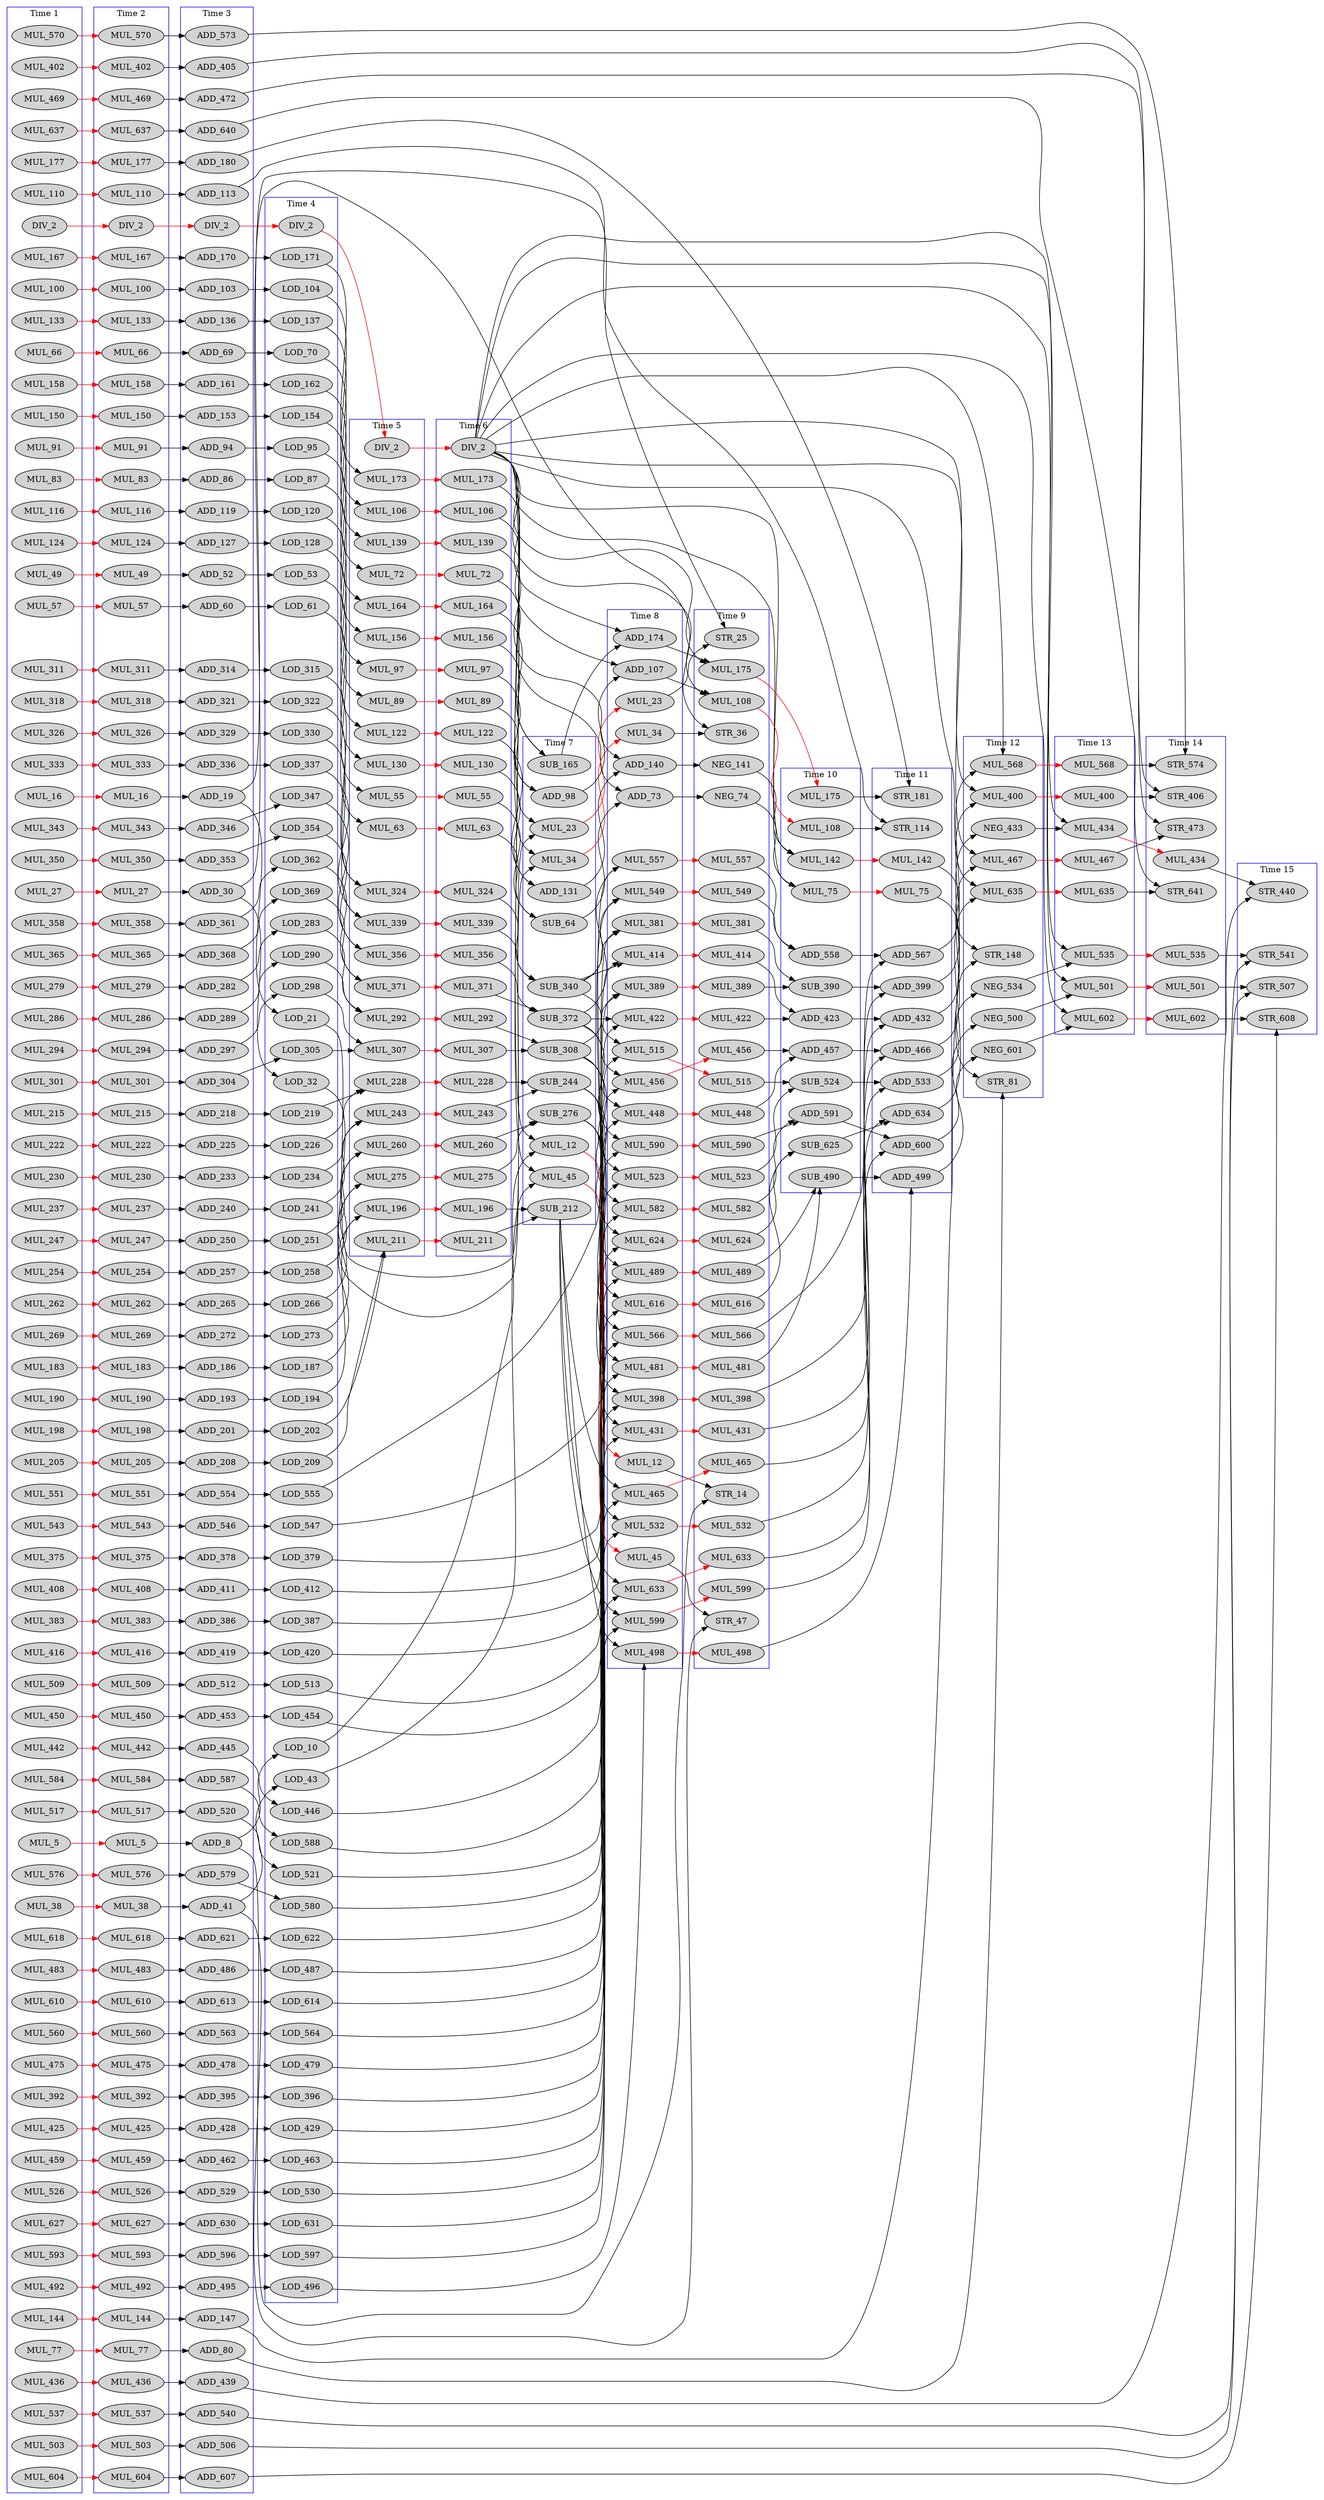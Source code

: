digraph invert_matrix_general_dfg__3 {
  rankdir = LR;
  newrank="true"
  subgraph cluster_1 {
    rank=same;
    node [style=filled];
    label = "Time 1";
    color = blue;
    pseudo_1 [style=invis];
    DIV_2_0 [label=DIV_2]
    MUL_5_0 [label=MUL_5]
    MUL_16_0 [label=MUL_16]
    MUL_27_0 [label=MUL_27]
    MUL_38_0 [label=MUL_38]
    MUL_49_0 [label=MUL_49]
    MUL_57_0 [label=MUL_57]
    MUL_66_0 [label=MUL_66]
    MUL_77_0 [label=MUL_77]
    MUL_83_0 [label=MUL_83]
    MUL_91_0 [label=MUL_91]
    MUL_100_0 [label=MUL_100]
    MUL_110_0 [label=MUL_110]
    MUL_116_0 [label=MUL_116]
    MUL_124_0 [label=MUL_124]
    MUL_133_0 [label=MUL_133]
    MUL_144_0 [label=MUL_144]
    MUL_150_0 [label=MUL_150]
    MUL_158_0 [label=MUL_158]
    MUL_167_0 [label=MUL_167]
    MUL_177_0 [label=MUL_177]
    MUL_183_0 [label=MUL_183]
    MUL_190_0 [label=MUL_190]
    MUL_198_0 [label=MUL_198]
    MUL_205_0 [label=MUL_205]
    MUL_215_0 [label=MUL_215]
    MUL_222_0 [label=MUL_222]
    MUL_230_0 [label=MUL_230]
    MUL_237_0 [label=MUL_237]
    MUL_247_0 [label=MUL_247]
    MUL_254_0 [label=MUL_254]
    MUL_262_0 [label=MUL_262]
    MUL_269_0 [label=MUL_269]
    MUL_279_0 [label=MUL_279]
    MUL_286_0 [label=MUL_286]
    MUL_294_0 [label=MUL_294]
    MUL_301_0 [label=MUL_301]
    MUL_311_0 [label=MUL_311]
    MUL_318_0 [label=MUL_318]
    MUL_326_0 [label=MUL_326]
    MUL_333_0 [label=MUL_333]
    MUL_343_0 [label=MUL_343]
    MUL_350_0 [label=MUL_350]
    MUL_358_0 [label=MUL_358]
    MUL_365_0 [label=MUL_365]
    MUL_375_0 [label=MUL_375]
    MUL_383_0 [label=MUL_383]
    MUL_392_0 [label=MUL_392]
    MUL_402_0 [label=MUL_402]
    MUL_408_0 [label=MUL_408]
    MUL_416_0 [label=MUL_416]
    MUL_425_0 [label=MUL_425]
    MUL_436_0 [label=MUL_436]
    MUL_442_0 [label=MUL_442]
    MUL_450_0 [label=MUL_450]
    MUL_459_0 [label=MUL_459]
    MUL_469_0 [label=MUL_469]
    MUL_475_0 [label=MUL_475]
    MUL_483_0 [label=MUL_483]
    MUL_492_0 [label=MUL_492]
    MUL_503_0 [label=MUL_503]
    MUL_509_0 [label=MUL_509]
    MUL_517_0 [label=MUL_517]
    MUL_526_0 [label=MUL_526]
    MUL_537_0 [label=MUL_537]
    MUL_543_0 [label=MUL_543]
    MUL_551_0 [label=MUL_551]
    MUL_560_0 [label=MUL_560]
    MUL_570_0 [label=MUL_570]
    MUL_576_0 [label=MUL_576]
    MUL_584_0 [label=MUL_584]
    MUL_593_0 [label=MUL_593]
    MUL_604_0 [label=MUL_604]
    MUL_610_0 [label=MUL_610]
    MUL_618_0 [label=MUL_618]
    MUL_627_0 [label=MUL_627]
    MUL_637_0 [label=MUL_637]
  }
  subgraph cluster_2 {
    rank=same;
    node [style=filled];
    label = "Time 2";
    color = blue;
    pseudo_2 [style=invis];
    DIV_2_1 [label=DIV_2]
    MUL_5_1 [label=MUL_5]
    MUL_16_1 [label=MUL_16]
    MUL_27_1 [label=MUL_27]
    MUL_38_1 [label=MUL_38]
    MUL_49_1 [label=MUL_49]
    MUL_57_1 [label=MUL_57]
    MUL_66_1 [label=MUL_66]
    MUL_77_1 [label=MUL_77]
    MUL_83_1 [label=MUL_83]
    MUL_91_1 [label=MUL_91]
    MUL_100_1 [label=MUL_100]
    MUL_110_1 [label=MUL_110]
    MUL_116_1 [label=MUL_116]
    MUL_124_1 [label=MUL_124]
    MUL_133_1 [label=MUL_133]
    MUL_144_1 [label=MUL_144]
    MUL_150_1 [label=MUL_150]
    MUL_158_1 [label=MUL_158]
    MUL_167_1 [label=MUL_167]
    MUL_177_1 [label=MUL_177]
    MUL_183_1 [label=MUL_183]
    MUL_190_1 [label=MUL_190]
    MUL_198_1 [label=MUL_198]
    MUL_205_1 [label=MUL_205]
    MUL_215_1 [label=MUL_215]
    MUL_222_1 [label=MUL_222]
    MUL_230_1 [label=MUL_230]
    MUL_237_1 [label=MUL_237]
    MUL_247_1 [label=MUL_247]
    MUL_254_1 [label=MUL_254]
    MUL_262_1 [label=MUL_262]
    MUL_269_1 [label=MUL_269]
    MUL_279_1 [label=MUL_279]
    MUL_286_1 [label=MUL_286]
    MUL_294_1 [label=MUL_294]
    MUL_301_1 [label=MUL_301]
    MUL_311_1 [label=MUL_311]
    MUL_318_1 [label=MUL_318]
    MUL_326_1 [label=MUL_326]
    MUL_333_1 [label=MUL_333]
    MUL_343_1 [label=MUL_343]
    MUL_350_1 [label=MUL_350]
    MUL_358_1 [label=MUL_358]
    MUL_365_1 [label=MUL_365]
    MUL_375_1 [label=MUL_375]
    MUL_383_1 [label=MUL_383]
    MUL_392_1 [label=MUL_392]
    MUL_402_1 [label=MUL_402]
    MUL_408_1 [label=MUL_408]
    MUL_416_1 [label=MUL_416]
    MUL_425_1 [label=MUL_425]
    MUL_436_1 [label=MUL_436]
    MUL_442_1 [label=MUL_442]
    MUL_450_1 [label=MUL_450]
    MUL_459_1 [label=MUL_459]
    MUL_469_1 [label=MUL_469]
    MUL_475_1 [label=MUL_475]
    MUL_483_1 [label=MUL_483]
    MUL_492_1 [label=MUL_492]
    MUL_503_1 [label=MUL_503]
    MUL_509_1 [label=MUL_509]
    MUL_517_1 [label=MUL_517]
    MUL_526_1 [label=MUL_526]
    MUL_537_1 [label=MUL_537]
    MUL_543_1 [label=MUL_543]
    MUL_551_1 [label=MUL_551]
    MUL_560_1 [label=MUL_560]
    MUL_570_1 [label=MUL_570]
    MUL_576_1 [label=MUL_576]
    MUL_584_1 [label=MUL_584]
    MUL_593_1 [label=MUL_593]
    MUL_604_1 [label=MUL_604]
    MUL_610_1 [label=MUL_610]
    MUL_618_1 [label=MUL_618]
    MUL_627_1 [label=MUL_627]
    MUL_637_1 [label=MUL_637]
  }
  subgraph cluster_3 {
    rank=same;
    node [style=filled];
    label = "Time 3";
    color = blue;
    pseudo_3 [style=invis];
    DIV_2_2 [label=DIV_2]
    ADD_8
    ADD_19
    ADD_30
    ADD_41
    ADD_52
    ADD_60
    ADD_69
    ADD_80
    ADD_86
    ADD_94
    ADD_103
    ADD_113
    ADD_119
    ADD_127
    ADD_136
    ADD_147
    ADD_153
    ADD_161
    ADD_170
    ADD_180
    ADD_186
    ADD_193
    ADD_201
    ADD_208
    ADD_218
    ADD_225
    ADD_233
    ADD_240
    ADD_250
    ADD_257
    ADD_265
    ADD_272
    ADD_282
    ADD_289
    ADD_297
    ADD_304
    ADD_314
    ADD_321
    ADD_329
    ADD_336
    ADD_346
    ADD_353
    ADD_361
    ADD_368
    ADD_378
    ADD_386
    ADD_395
    ADD_405
    ADD_411
    ADD_419
    ADD_428
    ADD_439
    ADD_445
    ADD_453
    ADD_462
    ADD_472
    ADD_478
    ADD_486
    ADD_495
    ADD_506
    ADD_512
    ADD_520
    ADD_529
    ADD_540
    ADD_546
    ADD_554
    ADD_563
    ADD_573
    ADD_579
    ADD_587
    ADD_596
    ADD_607
    ADD_613
    ADD_621
    ADD_630
    ADD_640
  }
  subgraph cluster_4 {
    rank=same;
    node [style=filled];
    label = "Time 4";
    color = blue;
    pseudo_4 [style=invis];
    DIV_2_3 [label=DIV_2]
    LOD_10
    LOD_21
    LOD_32
    LOD_43
    LOD_53
    LOD_61
    LOD_70
    LOD_87
    LOD_95
    LOD_104
    LOD_120
    LOD_128
    LOD_137
    LOD_154
    LOD_162
    LOD_171
    LOD_187
    LOD_194
    LOD_202
    LOD_209
    LOD_219
    LOD_226
    LOD_234
    LOD_241
    LOD_251
    LOD_258
    LOD_266
    LOD_273
    LOD_283
    LOD_290
    LOD_298
    LOD_305
    LOD_315
    LOD_322
    LOD_330
    LOD_337
    LOD_347
    LOD_354
    LOD_362
    LOD_369
    LOD_379
    LOD_387
    LOD_396
    LOD_412
    LOD_420
    LOD_429
    LOD_446
    LOD_454
    LOD_463
    LOD_479
    LOD_487
    LOD_496
    LOD_513
    LOD_521
    LOD_530
    LOD_547
    LOD_555
    LOD_564
    LOD_580
    LOD_588
    LOD_597
    LOD_614
    LOD_622
    LOD_631
  }
  subgraph cluster_5 {
    rank=same;
    node [style=filled];
    label = "Time 5";
    color = blue;
    pseudo_5 [style=invis];
    DIV_2_4 [label=DIV_2]
    MUL_55_0 [label=MUL_55]
    MUL_63_0 [label=MUL_63]
    MUL_72_0 [label=MUL_72]
    MUL_89_0 [label=MUL_89]
    MUL_97_0 [label=MUL_97]
    MUL_106_0 [label=MUL_106]
    MUL_122_0 [label=MUL_122]
    MUL_130_0 [label=MUL_130]
    MUL_139_0 [label=MUL_139]
    MUL_156_0 [label=MUL_156]
    MUL_164_0 [label=MUL_164]
    MUL_173_0 [label=MUL_173]
    MUL_196_0 [label=MUL_196]
    MUL_211_0 [label=MUL_211]
    MUL_228_0 [label=MUL_228]
    MUL_243_0 [label=MUL_243]
    MUL_260_0 [label=MUL_260]
    MUL_275_0 [label=MUL_275]
    MUL_292_0 [label=MUL_292]
    MUL_307_0 [label=MUL_307]
    MUL_324_0 [label=MUL_324]
    MUL_339_0 [label=MUL_339]
    MUL_356_0 [label=MUL_356]
    MUL_371_0 [label=MUL_371]
  }
  subgraph cluster_6 {
    rank=same;
    node [style=filled];
    label = "Time 6";
    color = blue;
    pseudo_6 [style=invis];
    DIV_2_5 [label=DIV_2]
    MUL_55_1 [label=MUL_55]
    MUL_63_1 [label=MUL_63]
    MUL_72_1 [label=MUL_72]
    MUL_89_1 [label=MUL_89]
    MUL_97_1 [label=MUL_97]
    MUL_106_1 [label=MUL_106]
    MUL_122_1 [label=MUL_122]
    MUL_130_1 [label=MUL_130]
    MUL_139_1 [label=MUL_139]
    MUL_156_1 [label=MUL_156]
    MUL_164_1 [label=MUL_164]
    MUL_173_1 [label=MUL_173]
    MUL_196_1 [label=MUL_196]
    MUL_211_1 [label=MUL_211]
    MUL_228_1 [label=MUL_228]
    MUL_243_1 [label=MUL_243]
    MUL_260_1 [label=MUL_260]
    MUL_275_1 [label=MUL_275]
    MUL_292_1 [label=MUL_292]
    MUL_307_1 [label=MUL_307]
    MUL_324_1 [label=MUL_324]
    MUL_339_1 [label=MUL_339]
    MUL_356_1 [label=MUL_356]
    MUL_371_1 [label=MUL_371]
  }
  subgraph cluster_7 {
    rank=same;
    node [style=filled];
    label = "Time 7";
    color = blue;
    pseudo_7 [style=invis];
    MUL_12_0 [label=MUL_12]
    MUL_23_0 [label=MUL_23]
    MUL_34_0 [label=MUL_34]
    MUL_45_0 [label=MUL_45]
    SUB_64
    ADD_98
    ADD_131
    SUB_165
    SUB_212
    SUB_244
    SUB_276
    SUB_308
    SUB_340
    SUB_372
  }
  subgraph cluster_8 {
    rank=same;
    node [style=filled];
    label = "Time 8";
    color = blue;
    pseudo_8 [style=invis];
    MUL_12_1 [label=MUL_12]
    MUL_23_1 [label=MUL_23]
    MUL_34_1 [label=MUL_34]
    MUL_45_1 [label=MUL_45]
    ADD_73
    ADD_107
    ADD_140
    ADD_174
    MUL_381_0 [label=MUL_381]
    MUL_389_0 [label=MUL_389]
    MUL_398_0 [label=MUL_398]
    MUL_414_0 [label=MUL_414]
    MUL_422_0 [label=MUL_422]
    MUL_431_0 [label=MUL_431]
    MUL_448_0 [label=MUL_448]
    MUL_456_0 [label=MUL_456]
    MUL_465_0 [label=MUL_465]
    MUL_481_0 [label=MUL_481]
    MUL_489_0 [label=MUL_489]
    MUL_498_0 [label=MUL_498]
    MUL_515_0 [label=MUL_515]
    MUL_523_0 [label=MUL_523]
    MUL_532_0 [label=MUL_532]
    MUL_549_0 [label=MUL_549]
    MUL_557_0 [label=MUL_557]
    MUL_566_0 [label=MUL_566]
    MUL_582_0 [label=MUL_582]
    MUL_590_0 [label=MUL_590]
    MUL_599_0 [label=MUL_599]
    MUL_616_0 [label=MUL_616]
    MUL_624_0 [label=MUL_624]
    MUL_633_0 [label=MUL_633]
  }
  subgraph cluster_9 {
    rank=same;
    node [style=filled];
    label = "Time 9";
    color = blue;
    pseudo_9 [style=invis];
    STR_14
    STR_25
    STR_36
    STR_47
    NEG_74
    MUL_108_0 [label=MUL_108]
    NEG_141
    MUL_175_0 [label=MUL_175]
    MUL_381_1 [label=MUL_381]
    MUL_389_1 [label=MUL_389]
    MUL_398_1 [label=MUL_398]
    MUL_414_1 [label=MUL_414]
    MUL_422_1 [label=MUL_422]
    MUL_431_1 [label=MUL_431]
    MUL_448_1 [label=MUL_448]
    MUL_456_1 [label=MUL_456]
    MUL_465_1 [label=MUL_465]
    MUL_481_1 [label=MUL_481]
    MUL_489_1 [label=MUL_489]
    MUL_498_1 [label=MUL_498]
    MUL_515_1 [label=MUL_515]
    MUL_523_1 [label=MUL_523]
    MUL_532_1 [label=MUL_532]
    MUL_549_1 [label=MUL_549]
    MUL_557_1 [label=MUL_557]
    MUL_566_1 [label=MUL_566]
    MUL_582_1 [label=MUL_582]
    MUL_590_1 [label=MUL_590]
    MUL_599_1 [label=MUL_599]
    MUL_616_1 [label=MUL_616]
    MUL_624_1 [label=MUL_624]
    MUL_633_1 [label=MUL_633]
  }
  subgraph cluster_10 {
    rank=same;
    node [style=filled];
    label = "Time 10";
    color = blue;
    pseudo_10 [style=invis];
    MUL_75_0 [label=MUL_75]
    MUL_108_1 [label=MUL_108]
    MUL_142_0 [label=MUL_142]
    MUL_175_1 [label=MUL_175]
    SUB_390
    ADD_423
    ADD_457
    SUB_490
    SUB_524
    ADD_558
    ADD_591
    SUB_625
  }
  subgraph cluster_11 {
    rank=same;
    node [style=filled];
    label = "Time 11";
    color = blue;
    pseudo_11 [style=invis];
    MUL_75_1 [label=MUL_75]
    STR_114
    MUL_142_1 [label=MUL_142]
    STR_181
    ADD_399
    ADD_432
    ADD_466
    ADD_499
    ADD_533
    ADD_567
    ADD_600
    ADD_634
  }
  subgraph cluster_12 {
    rank=same;
    node [style=filled];
    label = "Time 12";
    color = blue;
    pseudo_12 [style=invis];
    STR_81
    STR_148
    MUL_400_0 [label=MUL_400]
    NEG_433
    MUL_467_0 [label=MUL_467]
    NEG_500
    NEG_534
    MUL_568_0 [label=MUL_568]
    NEG_601
    MUL_635_0 [label=MUL_635]
  }
  subgraph cluster_13 {
    rank=same;
    node [style=filled];
    label = "Time 13";
    color = blue;
    pseudo_13 [style=invis];
    MUL_400_1 [label=MUL_400]
    MUL_434_0 [label=MUL_434]
    MUL_467_1 [label=MUL_467]
    MUL_501_0 [label=MUL_501]
    MUL_535_0 [label=MUL_535]
    MUL_568_1 [label=MUL_568]
    MUL_602_0 [label=MUL_602]
    MUL_635_1 [label=MUL_635]
  }
  subgraph cluster_14 {
    rank=same;
    node [style=filled];
    label = "Time 14";
    color = blue;
    pseudo_14 [style=invis];
    STR_406
    MUL_434_1 [label=MUL_434]
    STR_473
    MUL_501_1 [label=MUL_501]
    MUL_535_1 [label=MUL_535]
    STR_574
    MUL_602_1 [label=MUL_602]
    STR_641
  }
  subgraph cluster_15 {
    rank=same;
    node [style=filled];
    label = "Time 15";
    color = blue;
    pseudo_15 [style=invis];
    STR_440
    STR_507
    STR_541
    STR_608
  }
    pseudo_1->pseudo_2 [style=invis];
    pseudo_2->pseudo_3 [style=invis];
    pseudo_3->pseudo_4 [style=invis];
    pseudo_4->pseudo_5 [style=invis];
    pseudo_5->pseudo_6 [style=invis];
    pseudo_6->pseudo_7 [style=invis];
    pseudo_7->pseudo_8 [style=invis];
    pseudo_8->pseudo_9 [style=invis];
    pseudo_9->pseudo_10 [style=invis];
    pseudo_10->pseudo_11 [style=invis];
    pseudo_11->pseudo_12 [style=invis];
    pseudo_12->pseudo_13 [style=invis];
    pseudo_13->pseudo_14 [style=invis];
    pseudo_14->pseudo_15 [style=invis];
    DIV_2_0 -> DIV_2_1 [color=red];
    DIV_2_1 -> DIV_2_2 [color=red];
    DIV_2_2 -> DIV_2_3 [color=red];
    DIV_2_3 -> DIV_2_4 [color=red];
    DIV_2_4 -> DIV_2_5 [color=red];
    MUL_5_0 -> MUL_5_1 [color=red];
    MUL_12_0 -> MUL_12_1 [color=red];
    MUL_16_0 -> MUL_16_1 [color=red];
    MUL_23_0 -> MUL_23_1 [color=red];
    MUL_27_0 -> MUL_27_1 [color=red];
    MUL_34_0 -> MUL_34_1 [color=red];
    MUL_38_0 -> MUL_38_1 [color=red];
    MUL_45_0 -> MUL_45_1 [color=red];
    MUL_49_0 -> MUL_49_1 [color=red];
    MUL_55_0 -> MUL_55_1 [color=red];
    MUL_57_0 -> MUL_57_1 [color=red];
    MUL_63_0 -> MUL_63_1 [color=red];
    MUL_66_0 -> MUL_66_1 [color=red];
    MUL_72_0 -> MUL_72_1 [color=red];
    MUL_75_0 -> MUL_75_1 [color=red];
    MUL_77_0 -> MUL_77_1 [color=red];
    MUL_83_0 -> MUL_83_1 [color=red];
    MUL_89_0 -> MUL_89_1 [color=red];
    MUL_91_0 -> MUL_91_1 [color=red];
    MUL_97_0 -> MUL_97_1 [color=red];
    MUL_100_0 -> MUL_100_1 [color=red];
    MUL_106_0 -> MUL_106_1 [color=red];
    MUL_108_0 -> MUL_108_1 [color=red];
    MUL_110_0 -> MUL_110_1 [color=red];
    MUL_116_0 -> MUL_116_1 [color=red];
    MUL_122_0 -> MUL_122_1 [color=red];
    MUL_124_0 -> MUL_124_1 [color=red];
    MUL_130_0 -> MUL_130_1 [color=red];
    MUL_133_0 -> MUL_133_1 [color=red];
    MUL_139_0 -> MUL_139_1 [color=red];
    MUL_142_0 -> MUL_142_1 [color=red];
    MUL_144_0 -> MUL_144_1 [color=red];
    MUL_150_0 -> MUL_150_1 [color=red];
    MUL_156_0 -> MUL_156_1 [color=red];
    MUL_158_0 -> MUL_158_1 [color=red];
    MUL_164_0 -> MUL_164_1 [color=red];
    MUL_167_0 -> MUL_167_1 [color=red];
    MUL_173_0 -> MUL_173_1 [color=red];
    MUL_175_0 -> MUL_175_1 [color=red];
    MUL_177_0 -> MUL_177_1 [color=red];
    MUL_183_0 -> MUL_183_1 [color=red];
    MUL_190_0 -> MUL_190_1 [color=red];
    MUL_196_0 -> MUL_196_1 [color=red];
    MUL_198_0 -> MUL_198_1 [color=red];
    MUL_205_0 -> MUL_205_1 [color=red];
    MUL_211_0 -> MUL_211_1 [color=red];
    MUL_215_0 -> MUL_215_1 [color=red];
    MUL_222_0 -> MUL_222_1 [color=red];
    MUL_228_0 -> MUL_228_1 [color=red];
    MUL_230_0 -> MUL_230_1 [color=red];
    MUL_237_0 -> MUL_237_1 [color=red];
    MUL_243_0 -> MUL_243_1 [color=red];
    MUL_247_0 -> MUL_247_1 [color=red];
    MUL_254_0 -> MUL_254_1 [color=red];
    MUL_260_0 -> MUL_260_1 [color=red];
    MUL_262_0 -> MUL_262_1 [color=red];
    MUL_269_0 -> MUL_269_1 [color=red];
    MUL_275_0 -> MUL_275_1 [color=red];
    MUL_279_0 -> MUL_279_1 [color=red];
    MUL_286_0 -> MUL_286_1 [color=red];
    MUL_292_0 -> MUL_292_1 [color=red];
    MUL_294_0 -> MUL_294_1 [color=red];
    MUL_301_0 -> MUL_301_1 [color=red];
    MUL_307_0 -> MUL_307_1 [color=red];
    MUL_311_0 -> MUL_311_1 [color=red];
    MUL_318_0 -> MUL_318_1 [color=red];
    MUL_324_0 -> MUL_324_1 [color=red];
    MUL_326_0 -> MUL_326_1 [color=red];
    MUL_333_0 -> MUL_333_1 [color=red];
    MUL_339_0 -> MUL_339_1 [color=red];
    MUL_343_0 -> MUL_343_1 [color=red];
    MUL_350_0 -> MUL_350_1 [color=red];
    MUL_356_0 -> MUL_356_1 [color=red];
    MUL_358_0 -> MUL_358_1 [color=red];
    MUL_365_0 -> MUL_365_1 [color=red];
    MUL_371_0 -> MUL_371_1 [color=red];
    MUL_375_0 -> MUL_375_1 [color=red];
    MUL_381_0 -> MUL_381_1 [color=red];
    MUL_383_0 -> MUL_383_1 [color=red];
    MUL_389_0 -> MUL_389_1 [color=red];
    MUL_392_0 -> MUL_392_1 [color=red];
    MUL_398_0 -> MUL_398_1 [color=red];
    MUL_400_0 -> MUL_400_1 [color=red];
    MUL_402_0 -> MUL_402_1 [color=red];
    MUL_408_0 -> MUL_408_1 [color=red];
    MUL_414_0 -> MUL_414_1 [color=red];
    MUL_416_0 -> MUL_416_1 [color=red];
    MUL_422_0 -> MUL_422_1 [color=red];
    MUL_425_0 -> MUL_425_1 [color=red];
    MUL_431_0 -> MUL_431_1 [color=red];
    MUL_434_0 -> MUL_434_1 [color=red];
    MUL_436_0 -> MUL_436_1 [color=red];
    MUL_442_0 -> MUL_442_1 [color=red];
    MUL_448_0 -> MUL_448_1 [color=red];
    MUL_450_0 -> MUL_450_1 [color=red];
    MUL_456_0 -> MUL_456_1 [color=red];
    MUL_459_0 -> MUL_459_1 [color=red];
    MUL_465_0 -> MUL_465_1 [color=red];
    MUL_467_0 -> MUL_467_1 [color=red];
    MUL_469_0 -> MUL_469_1 [color=red];
    MUL_475_0 -> MUL_475_1 [color=red];
    MUL_481_0 -> MUL_481_1 [color=red];
    MUL_483_0 -> MUL_483_1 [color=red];
    MUL_489_0 -> MUL_489_1 [color=red];
    MUL_492_0 -> MUL_492_1 [color=red];
    MUL_498_0 -> MUL_498_1 [color=red];
    MUL_501_0 -> MUL_501_1 [color=red];
    MUL_503_0 -> MUL_503_1 [color=red];
    MUL_509_0 -> MUL_509_1 [color=red];
    MUL_515_0 -> MUL_515_1 [color=red];
    MUL_517_0 -> MUL_517_1 [color=red];
    MUL_523_0 -> MUL_523_1 [color=red];
    MUL_526_0 -> MUL_526_1 [color=red];
    MUL_532_0 -> MUL_532_1 [color=red];
    MUL_535_0 -> MUL_535_1 [color=red];
    MUL_537_0 -> MUL_537_1 [color=red];
    MUL_543_0 -> MUL_543_1 [color=red];
    MUL_549_0 -> MUL_549_1 [color=red];
    MUL_551_0 -> MUL_551_1 [color=red];
    MUL_557_0 -> MUL_557_1 [color=red];
    MUL_560_0 -> MUL_560_1 [color=red];
    MUL_566_0 -> MUL_566_1 [color=red];
    MUL_568_0 -> MUL_568_1 [color=red];
    MUL_570_0 -> MUL_570_1 [color=red];
    MUL_576_0 -> MUL_576_1 [color=red];
    MUL_582_0 -> MUL_582_1 [color=red];
    MUL_584_0 -> MUL_584_1 [color=red];
    MUL_590_0 -> MUL_590_1 [color=red];
    MUL_593_0 -> MUL_593_1 [color=red];
    MUL_599_0 -> MUL_599_1 [color=red];
    MUL_602_0 -> MUL_602_1 [color=red];
    MUL_604_0 -> MUL_604_1 [color=red];
    MUL_610_0 -> MUL_610_1 [color=red];
    MUL_616_0 -> MUL_616_1 [color=red];
    MUL_618_0 -> MUL_618_1 [color=red];
    MUL_624_0 -> MUL_624_1 [color=red];
    MUL_627_0 -> MUL_627_1 [color=red];
    MUL_633_0 -> MUL_633_1 [color=red];
    MUL_635_0 -> MUL_635_1 [color=red];
    MUL_637_0 -> MUL_637_1 [color=red];
    DIV_2_5 -> MUL_12_0 [ name = 1 ];
    DIV_2_5 -> MUL_23_0 [ name = 2 ];
    DIV_2_5 -> MUL_34_0 [ name = 3 ];
    DIV_2_5 -> MUL_45_0 [ name = 4 ];
    DIV_2_5 -> MUL_75_0 [ name = 5 ];
    DIV_2_5 -> MUL_108_0 [ name = 6 ];
    DIV_2_5 -> MUL_142_0 [ name = 7 ];
    DIV_2_5 -> MUL_175_0 [ name = 8 ];
    DIV_2_5 -> MUL_400_0 [ name = 9 ];
    DIV_2_5 -> MUL_434_0 [ name = 10 ];
    DIV_2_5 -> MUL_467_0 [ name = 11 ];
    DIV_2_5 -> MUL_501_0 [ name = 12 ];
    DIV_2_5 -> MUL_535_0 [ name = 13 ];
    DIV_2_5 -> MUL_568_0 [ name = 14 ];
    DIV_2_5 -> MUL_602_0 [ name = 15 ];
    DIV_2_5 -> MUL_635_0 [ name = 16 ];
    MUL_5_1 -> ADD_8 [ name = 18 ];
    ADD_8 -> LOD_10 [ name = 20 ];
    ADD_8 -> STR_14 [ name = 21 ];
    LOD_10 -> MUL_12_0 [ name = 22 ];
    MUL_12_1 -> STR_14 [ name = 23 ];
    MUL_16_1 -> ADD_19 [ name = 25 ];
    ADD_19 -> LOD_21 [ name = 27 ];
    ADD_19 -> STR_25 [ name = 28 ];
    LOD_21 -> MUL_23_0 [ name = 29 ];
    MUL_23_1 -> STR_25 [ name = 30 ];
    MUL_27_1 -> ADD_30 [ name = 32 ];
    ADD_30 -> LOD_32 [ name = 34 ];
    ADD_30 -> STR_36 [ name = 35 ];
    LOD_32 -> MUL_34_0 [ name = 36 ];
    MUL_34_1 -> STR_36 [ name = 37 ];
    MUL_38_1 -> ADD_41 [ name = 39 ];
    ADD_41 -> LOD_43 [ name = 41 ];
    ADD_41 -> STR_47 [ name = 42 ];
    LOD_43 -> MUL_45_0 [ name = 43 ];
    MUL_45_1 -> STR_47 [ name = 44 ];
    MUL_49_1 -> ADD_52 [ name = 46 ];
    ADD_52 -> LOD_53 [ name = 47 ];
    LOD_53 -> MUL_55_0 [ name = 48 ];
    MUL_55_1 -> SUB_64 [ name = 49 ];
    MUL_57_1 -> ADD_60 [ name = 51 ];
    ADD_60 -> LOD_61 [ name = 52 ];
    LOD_61 -> MUL_63_0 [ name = 53 ];
    MUL_63_1 -> SUB_64 [ name = 54 ];
    SUB_64 -> ADD_73 [ name = 55 ];
    MUL_66_1 -> ADD_69 [ name = 57 ];
    ADD_69 -> LOD_70 [ name = 58 ];
    LOD_70 -> MUL_72_0 [ name = 59 ];
    MUL_72_1 -> ADD_73 [ name = 60 ];
    ADD_73 -> NEG_74 [ name = 61 ];
    NEG_74 -> MUL_75_0 [ name = 62 ];
    MUL_75_1 -> STR_81 [ name = 63 ];
    MUL_77_1 -> ADD_80 [ name = 65 ];
    ADD_80 -> STR_81 [ name = 67 ];
    MUL_83_1 -> ADD_86 [ name = 69 ];
    ADD_86 -> LOD_87 [ name = 70 ];
    LOD_87 -> MUL_89_0 [ name = 71 ];
    MUL_89_1 -> ADD_98 [ name = 72 ];
    MUL_91_1 -> ADD_94 [ name = 74 ];
    ADD_94 -> LOD_95 [ name = 75 ];
    LOD_95 -> MUL_97_0 [ name = 76 ];
    MUL_97_1 -> ADD_98 [ name = 77 ];
    ADD_98 -> ADD_107 [ name = 78 ];
    MUL_100_1 -> ADD_103 [ name = 80 ];
    ADD_103 -> LOD_104 [ name = 81 ];
    LOD_104 -> MUL_106_0 [ name = 82 ];
    MUL_106_1 -> ADD_107 [ name = 83 ];
    ADD_107 -> MUL_108_0 [ name = 84 ];
    MUL_108_1 -> STR_114 [ name = 85 ];
    MUL_110_1 -> ADD_113 [ name = 87 ];
    ADD_113 -> STR_114 [ name = 89 ];
    MUL_116_1 -> ADD_119 [ name = 91 ];
    ADD_119 -> LOD_120 [ name = 92 ];
    LOD_120 -> MUL_122_0 [ name = 93 ];
    MUL_122_1 -> ADD_131 [ name = 94 ];
    MUL_124_1 -> ADD_127 [ name = 96 ];
    ADD_127 -> LOD_128 [ name = 97 ];
    LOD_128 -> MUL_130_0 [ name = 98 ];
    MUL_130_1 -> ADD_131 [ name = 99 ];
    ADD_131 -> ADD_140 [ name = 100 ];
    MUL_133_1 -> ADD_136 [ name = 102 ];
    ADD_136 -> LOD_137 [ name = 103 ];
    LOD_137 -> MUL_139_0 [ name = 104 ];
    MUL_139_1 -> ADD_140 [ name = 105 ];
    ADD_140 -> NEG_141 [ name = 106 ];
    NEG_141 -> MUL_142_0 [ name = 107 ];
    MUL_142_1 -> STR_148 [ name = 108 ];
    MUL_144_1 -> ADD_147 [ name = 110 ];
    ADD_147 -> STR_148 [ name = 112 ];
    MUL_150_1 -> ADD_153 [ name = 114 ];
    ADD_153 -> LOD_154 [ name = 115 ];
    LOD_154 -> MUL_156_0 [ name = 116 ];
    MUL_156_1 -> SUB_165 [ name = 117 ];
    MUL_158_1 -> ADD_161 [ name = 119 ];
    ADD_161 -> LOD_162 [ name = 120 ];
    LOD_162 -> MUL_164_0 [ name = 121 ];
    MUL_164_1 -> SUB_165 [ name = 122 ];
    SUB_165 -> ADD_174 [ name = 123 ];
    MUL_167_1 -> ADD_170 [ name = 125 ];
    ADD_170 -> LOD_171 [ name = 126 ];
    LOD_171 -> MUL_173_0 [ name = 127 ];
    MUL_173_1 -> ADD_174 [ name = 128 ];
    ADD_174 -> MUL_175_0 [ name = 129 ];
    MUL_175_1 -> STR_181 [ name = 130 ];
    MUL_177_1 -> ADD_180 [ name = 132 ];
    ADD_180 -> STR_181 [ name = 134 ];
    MUL_183_1 -> ADD_186 [ name = 136 ];
    ADD_186 -> LOD_187 [ name = 137 ];
    LOD_187 -> MUL_196_0 [ name = 138 ];
    MUL_190_1 -> ADD_193 [ name = 140 ];
    ADD_193 -> LOD_194 [ name = 141 ];
    LOD_194 -> MUL_196_0 [ name = 142 ];
    MUL_196_1 -> SUB_212 [ name = 143 ];
    MUL_198_1 -> ADD_201 [ name = 145 ];
    ADD_201 -> LOD_202 [ name = 146 ];
    LOD_202 -> MUL_211_0 [ name = 147 ];
    MUL_205_1 -> ADD_208 [ name = 149 ];
    ADD_208 -> LOD_209 [ name = 150 ];
    LOD_209 -> MUL_211_0 [ name = 151 ];
    MUL_211_1 -> SUB_212 [ name = 152 ];
    SUB_212 -> MUL_465_0 [ name = 153 ];
    SUB_212 -> MUL_498_0 [ name = 154 ];
    SUB_212 -> MUL_599_0 [ name = 155 ];
    SUB_212 -> MUL_633_0 [ name = 156 ];
    MUL_215_1 -> ADD_218 [ name = 158 ];
    ADD_218 -> LOD_219 [ name = 159 ];
    LOD_219 -> MUL_228_0 [ name = 160 ];
    MUL_222_1 -> ADD_225 [ name = 162 ];
    ADD_225 -> LOD_226 [ name = 163 ];
    LOD_226 -> MUL_228_0 [ name = 164 ];
    MUL_228_1 -> SUB_244 [ name = 165 ];
    MUL_230_1 -> ADD_233 [ name = 167 ];
    ADD_233 -> LOD_234 [ name = 168 ];
    LOD_234 -> MUL_243_0 [ name = 169 ];
    MUL_237_1 -> ADD_240 [ name = 171 ];
    ADD_240 -> LOD_241 [ name = 172 ];
    LOD_241 -> MUL_243_0 [ name = 173 ];
    MUL_243_1 -> SUB_244 [ name = 174 ];
    SUB_244 -> MUL_431_0 [ name = 175 ];
    SUB_244 -> MUL_489_0 [ name = 176 ];
    SUB_244 -> MUL_566_0 [ name = 177 ];
    SUB_244 -> MUL_624_0 [ name = 178 ];
    MUL_247_1 -> ADD_250 [ name = 180 ];
    ADD_250 -> LOD_251 [ name = 181 ];
    LOD_251 -> MUL_260_0 [ name = 182 ];
    MUL_254_1 -> ADD_257 [ name = 184 ];
    ADD_257 -> LOD_258 [ name = 185 ];
    LOD_258 -> MUL_260_0 [ name = 186 ];
    MUL_260_1 -> SUB_276 [ name = 187 ];
    MUL_262_1 -> ADD_265 [ name = 189 ];
    ADD_265 -> LOD_266 [ name = 190 ];
    LOD_266 -> MUL_275_0 [ name = 191 ];
    MUL_269_1 -> ADD_272 [ name = 193 ];
    ADD_272 -> LOD_273 [ name = 194 ];
    LOD_273 -> MUL_275_0 [ name = 195 ];
    MUL_275_1 -> SUB_276 [ name = 196 ];
    SUB_276 -> MUL_398_0 [ name = 197 ];
    SUB_276 -> MUL_481_0 [ name = 198 ];
    SUB_276 -> MUL_532_0 [ name = 199 ];
    SUB_276 -> MUL_616_0 [ name = 200 ];
    MUL_279_1 -> ADD_282 [ name = 202 ];
    ADD_282 -> LOD_283 [ name = 203 ];
    LOD_283 -> MUL_292_0 [ name = 204 ];
    MUL_286_1 -> ADD_289 [ name = 206 ];
    ADD_289 -> LOD_290 [ name = 207 ];
    LOD_290 -> MUL_292_0 [ name = 208 ];
    MUL_292_1 -> SUB_308 [ name = 209 ];
    MUL_294_1 -> ADD_297 [ name = 211 ];
    ADD_297 -> LOD_298 [ name = 212 ];
    LOD_298 -> MUL_307_0 [ name = 213 ];
    MUL_301_1 -> ADD_304 [ name = 215 ];
    ADD_304 -> LOD_305 [ name = 216 ];
    LOD_305 -> MUL_307_0 [ name = 217 ];
    MUL_307_1 -> SUB_308 [ name = 218 ];
    SUB_308 -> MUL_389_0 [ name = 219 ];
    SUB_308 -> MUL_448_0 [ name = 220 ];
    SUB_308 -> MUL_523_0 [ name = 221 ];
    SUB_308 -> MUL_582_0 [ name = 222 ];
    MUL_311_1 -> ADD_314 [ name = 224 ];
    ADD_314 -> LOD_315 [ name = 225 ];
    LOD_315 -> MUL_324_0 [ name = 226 ];
    MUL_318_1 -> ADD_321 [ name = 228 ];
    ADD_321 -> LOD_322 [ name = 229 ];
    LOD_322 -> MUL_324_0 [ name = 230 ];
    MUL_324_1 -> SUB_340 [ name = 231 ];
    MUL_326_1 -> ADD_329 [ name = 233 ];
    ADD_329 -> LOD_330 [ name = 234 ];
    LOD_330 -> MUL_339_0 [ name = 235 ];
    MUL_333_1 -> ADD_336 [ name = 237 ];
    ADD_336 -> LOD_337 [ name = 238 ];
    LOD_337 -> MUL_339_0 [ name = 239 ];
    MUL_339_1 -> SUB_340 [ name = 240 ];
    SUB_340 -> MUL_381_0 [ name = 241 ];
    SUB_340 -> MUL_414_0 [ name = 242 ];
    SUB_340 -> MUL_515_0 [ name = 243 ];
    SUB_340 -> MUL_549_0 [ name = 244 ];
    MUL_343_1 -> ADD_346 [ name = 246 ];
    ADD_346 -> LOD_347 [ name = 247 ];
    LOD_347 -> MUL_356_0 [ name = 248 ];
    MUL_350_1 -> ADD_353 [ name = 250 ];
    ADD_353 -> LOD_354 [ name = 251 ];
    LOD_354 -> MUL_356_0 [ name = 252 ];
    MUL_356_1 -> SUB_372 [ name = 253 ];
    MUL_358_1 -> ADD_361 [ name = 255 ];
    ADD_361 -> LOD_362 [ name = 256 ];
    LOD_362 -> MUL_371_0 [ name = 257 ];
    MUL_365_1 -> ADD_368 [ name = 259 ];
    ADD_368 -> LOD_369 [ name = 260 ];
    LOD_369 -> MUL_371_0 [ name = 261 ];
    MUL_371_1 -> SUB_372 [ name = 262 ];
    SUB_372 -> MUL_422_0 [ name = 263 ];
    SUB_372 -> MUL_456_0 [ name = 264 ];
    SUB_372 -> MUL_557_0 [ name = 265 ];
    SUB_372 -> MUL_590_0 [ name = 266 ];
    MUL_375_1 -> ADD_378 [ name = 268 ];
    ADD_378 -> LOD_379 [ name = 269 ];
    LOD_379 -> MUL_381_0 [ name = 270 ];
    MUL_381_1 -> SUB_390 [ name = 271 ];
    MUL_383_1 -> ADD_386 [ name = 273 ];
    ADD_386 -> LOD_387 [ name = 274 ];
    LOD_387 -> MUL_389_0 [ name = 275 ];
    MUL_389_1 -> SUB_390 [ name = 276 ];
    SUB_390 -> ADD_399 [ name = 277 ];
    MUL_392_1 -> ADD_395 [ name = 279 ];
    ADD_395 -> LOD_396 [ name = 280 ];
    LOD_396 -> MUL_398_0 [ name = 281 ];
    MUL_398_1 -> ADD_399 [ name = 282 ];
    ADD_399 -> MUL_400_0 [ name = 283 ];
    MUL_400_1 -> STR_406 [ name = 284 ];
    MUL_402_1 -> ADD_405 [ name = 286 ];
    ADD_405 -> STR_406 [ name = 288 ];
    MUL_408_1 -> ADD_411 [ name = 290 ];
    ADD_411 -> LOD_412 [ name = 291 ];
    LOD_412 -> MUL_414_0 [ name = 292 ];
    MUL_414_1 -> ADD_423 [ name = 293 ];
    MUL_416_1 -> ADD_419 [ name = 295 ];
    ADD_419 -> LOD_420 [ name = 296 ];
    LOD_420 -> MUL_422_0 [ name = 297 ];
    MUL_422_1 -> ADD_423 [ name = 298 ];
    ADD_423 -> ADD_432 [ name = 299 ];
    MUL_425_1 -> ADD_428 [ name = 301 ];
    ADD_428 -> LOD_429 [ name = 302 ];
    LOD_429 -> MUL_431_0 [ name = 303 ];
    MUL_431_1 -> ADD_432 [ name = 304 ];
    ADD_432 -> NEG_433 [ name = 305 ];
    NEG_433 -> MUL_434_0 [ name = 306 ];
    MUL_434_1 -> STR_440 [ name = 307 ];
    MUL_436_1 -> ADD_439 [ name = 309 ];
    ADD_439 -> STR_440 [ name = 311 ];
    MUL_442_1 -> ADD_445 [ name = 313 ];
    ADD_445 -> LOD_446 [ name = 314 ];
    LOD_446 -> MUL_448_0 [ name = 315 ];
    MUL_448_1 -> ADD_457 [ name = 316 ];
    MUL_450_1 -> ADD_453 [ name = 318 ];
    ADD_453 -> LOD_454 [ name = 319 ];
    LOD_454 -> MUL_456_0 [ name = 320 ];
    MUL_456_1 -> ADD_457 [ name = 321 ];
    ADD_457 -> ADD_466 [ name = 322 ];
    MUL_459_1 -> ADD_462 [ name = 324 ];
    ADD_462 -> LOD_463 [ name = 325 ];
    LOD_463 -> MUL_465_0 [ name = 326 ];
    MUL_465_1 -> ADD_466 [ name = 327 ];
    ADD_466 -> MUL_467_0 [ name = 328 ];
    MUL_467_1 -> STR_473 [ name = 329 ];
    MUL_469_1 -> ADD_472 [ name = 331 ];
    ADD_472 -> STR_473 [ name = 333 ];
    MUL_475_1 -> ADD_478 [ name = 335 ];
    ADD_478 -> LOD_479 [ name = 336 ];
    LOD_479 -> MUL_481_0 [ name = 337 ];
    MUL_481_1 -> SUB_490 [ name = 338 ];
    MUL_483_1 -> ADD_486 [ name = 340 ];
    ADD_486 -> LOD_487 [ name = 341 ];
    LOD_487 -> MUL_489_0 [ name = 342 ];
    MUL_489_1 -> SUB_490 [ name = 343 ];
    SUB_490 -> ADD_499 [ name = 344 ];
    MUL_492_1 -> ADD_495 [ name = 346 ];
    ADD_495 -> LOD_496 [ name = 347 ];
    LOD_496 -> MUL_498_0 [ name = 348 ];
    MUL_498_1 -> ADD_499 [ name = 349 ];
    ADD_499 -> NEG_500 [ name = 350 ];
    NEG_500 -> MUL_501_0 [ name = 351 ];
    MUL_501_1 -> STR_507 [ name = 352 ];
    MUL_503_1 -> ADD_506 [ name = 354 ];
    ADD_506 -> STR_507 [ name = 356 ];
    MUL_509_1 -> ADD_512 [ name = 358 ];
    ADD_512 -> LOD_513 [ name = 359 ];
    LOD_513 -> MUL_515_0 [ name = 360 ];
    MUL_515_1 -> SUB_524 [ name = 361 ];
    MUL_517_1 -> ADD_520 [ name = 363 ];
    ADD_520 -> LOD_521 [ name = 364 ];
    LOD_521 -> MUL_523_0 [ name = 365 ];
    MUL_523_1 -> SUB_524 [ name = 366 ];
    SUB_524 -> ADD_533 [ name = 367 ];
    MUL_526_1 -> ADD_529 [ name = 369 ];
    ADD_529 -> LOD_530 [ name = 370 ];
    LOD_530 -> MUL_532_0 [ name = 371 ];
    MUL_532_1 -> ADD_533 [ name = 372 ];
    ADD_533 -> NEG_534 [ name = 373 ];
    NEG_534 -> MUL_535_0 [ name = 374 ];
    MUL_535_1 -> STR_541 [ name = 375 ];
    MUL_537_1 -> ADD_540 [ name = 377 ];
    ADD_540 -> STR_541 [ name = 379 ];
    MUL_543_1 -> ADD_546 [ name = 381 ];
    ADD_546 -> LOD_547 [ name = 382 ];
    LOD_547 -> MUL_549_0 [ name = 383 ];
    MUL_549_1 -> ADD_558 [ name = 384 ];
    MUL_551_1 -> ADD_554 [ name = 386 ];
    ADD_554 -> LOD_555 [ name = 387 ];
    LOD_555 -> MUL_557_0 [ name = 388 ];
    MUL_557_1 -> ADD_558 [ name = 389 ];
    ADD_558 -> ADD_567 [ name = 390 ];
    MUL_560_1 -> ADD_563 [ name = 392 ];
    ADD_563 -> LOD_564 [ name = 393 ];
    LOD_564 -> MUL_566_0 [ name = 394 ];
    MUL_566_1 -> ADD_567 [ name = 395 ];
    ADD_567 -> MUL_568_0 [ name = 396 ];
    MUL_568_1 -> STR_574 [ name = 397 ];
    MUL_570_1 -> ADD_573 [ name = 399 ];
    ADD_573 -> STR_574 [ name = 401 ];
    MUL_576_1 -> ADD_579 [ name = 403 ];
    ADD_579 -> LOD_580 [ name = 404 ];
    LOD_580 -> MUL_582_0 [ name = 405 ];
    MUL_582_1 -> ADD_591 [ name = 406 ];
    MUL_584_1 -> ADD_587 [ name = 408 ];
    ADD_587 -> LOD_588 [ name = 409 ];
    LOD_588 -> MUL_590_0 [ name = 410 ];
    MUL_590_1 -> ADD_591 [ name = 411 ];
    ADD_591 -> ADD_600 [ name = 412 ];
    MUL_593_1 -> ADD_596 [ name = 414 ];
    ADD_596 -> LOD_597 [ name = 415 ];
    LOD_597 -> MUL_599_0 [ name = 416 ];
    MUL_599_1 -> ADD_600 [ name = 417 ];
    ADD_600 -> NEG_601 [ name = 418 ];
    NEG_601 -> MUL_602_0 [ name = 419 ];
    MUL_602_1 -> STR_608 [ name = 420 ];
    MUL_604_1 -> ADD_607 [ name = 422 ];
    ADD_607 -> STR_608 [ name = 424 ];
    MUL_610_1 -> ADD_613 [ name = 426 ];
    ADD_613 -> LOD_614 [ name = 427 ];
    LOD_614 -> MUL_616_0 [ name = 428 ];
    MUL_616_1 -> SUB_625 [ name = 429 ];
    MUL_618_1 -> ADD_621 [ name = 431 ];
    ADD_621 -> LOD_622 [ name = 432 ];
    LOD_622 -> MUL_624_0 [ name = 433 ];
    MUL_624_1 -> SUB_625 [ name = 434 ];
    SUB_625 -> ADD_634 [ name = 435 ];
    MUL_627_1 -> ADD_630 [ name = 437 ];
    ADD_630 -> LOD_631 [ name = 438 ];
    LOD_631 -> MUL_633_0 [ name = 439 ];
    MUL_633_1 -> ADD_634 [ name = 440 ];
    ADD_634 -> MUL_635_0 [ name = 441 ];
    MUL_635_1 -> STR_641 [ name = 442 ];
    MUL_637_1 -> ADD_640 [ name = 444 ];
    ADD_640 -> STR_641 [ name = 446 ];
}